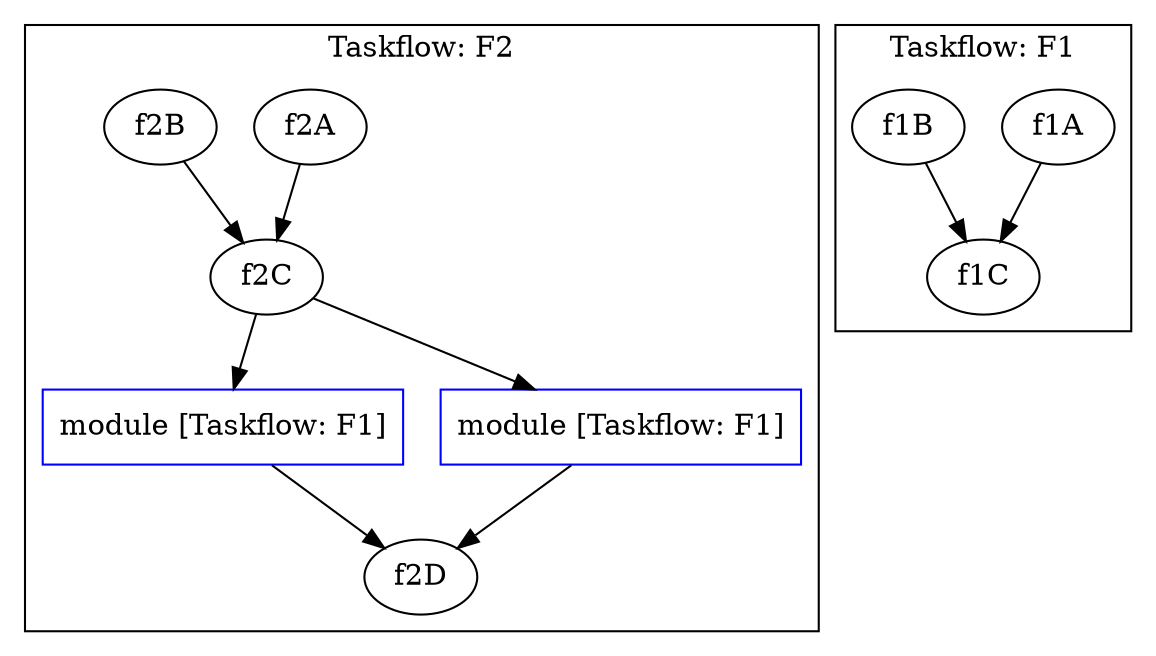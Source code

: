 digraph Taskflow {
subgraph cluster_p0x7ffee9223970 {
label="Taskflow: F2";
p0x7f816f402b60[label="f2A" ];
p0x7f816f402b60 -> p0x7f816f402d80;
p0x7f816f402c70[label="f2B" ];
p0x7f816f402c70 -> p0x7f816f402d80;
p0x7f816f402d80[label="f2C" ];
p0x7f816f402d80 -> p0x7f816f402fa0;
p0x7f816f402e90[label="f2D" ];
p0x7f816f402fa0[shape=box, color=blue, label="module [Taskflow: F1]"];
p0x7f816f402fa1->p0x7f816f402e90;
p0x7f816f402fa0->p0x7f816f402e90;
p0x7f816f402d80->p0x7f816f402fa1;
p0x7f816f402fa1[shape=box, color=blue, label="module [Taskflow: F1]"];
}
subgraph cluster_p0x7ffee92238d0 {
label="Taskflow: F1";
p0x7f816f402830[label="f1A" ];
p0x7f816f402830 -> p0x7f816f402a50;
p0x7f816f402940[label="f1B" ];
p0x7f816f402940 -> p0x7f816f402a50;
p0x7f816f402a50[label="f1C" ];
}
}
